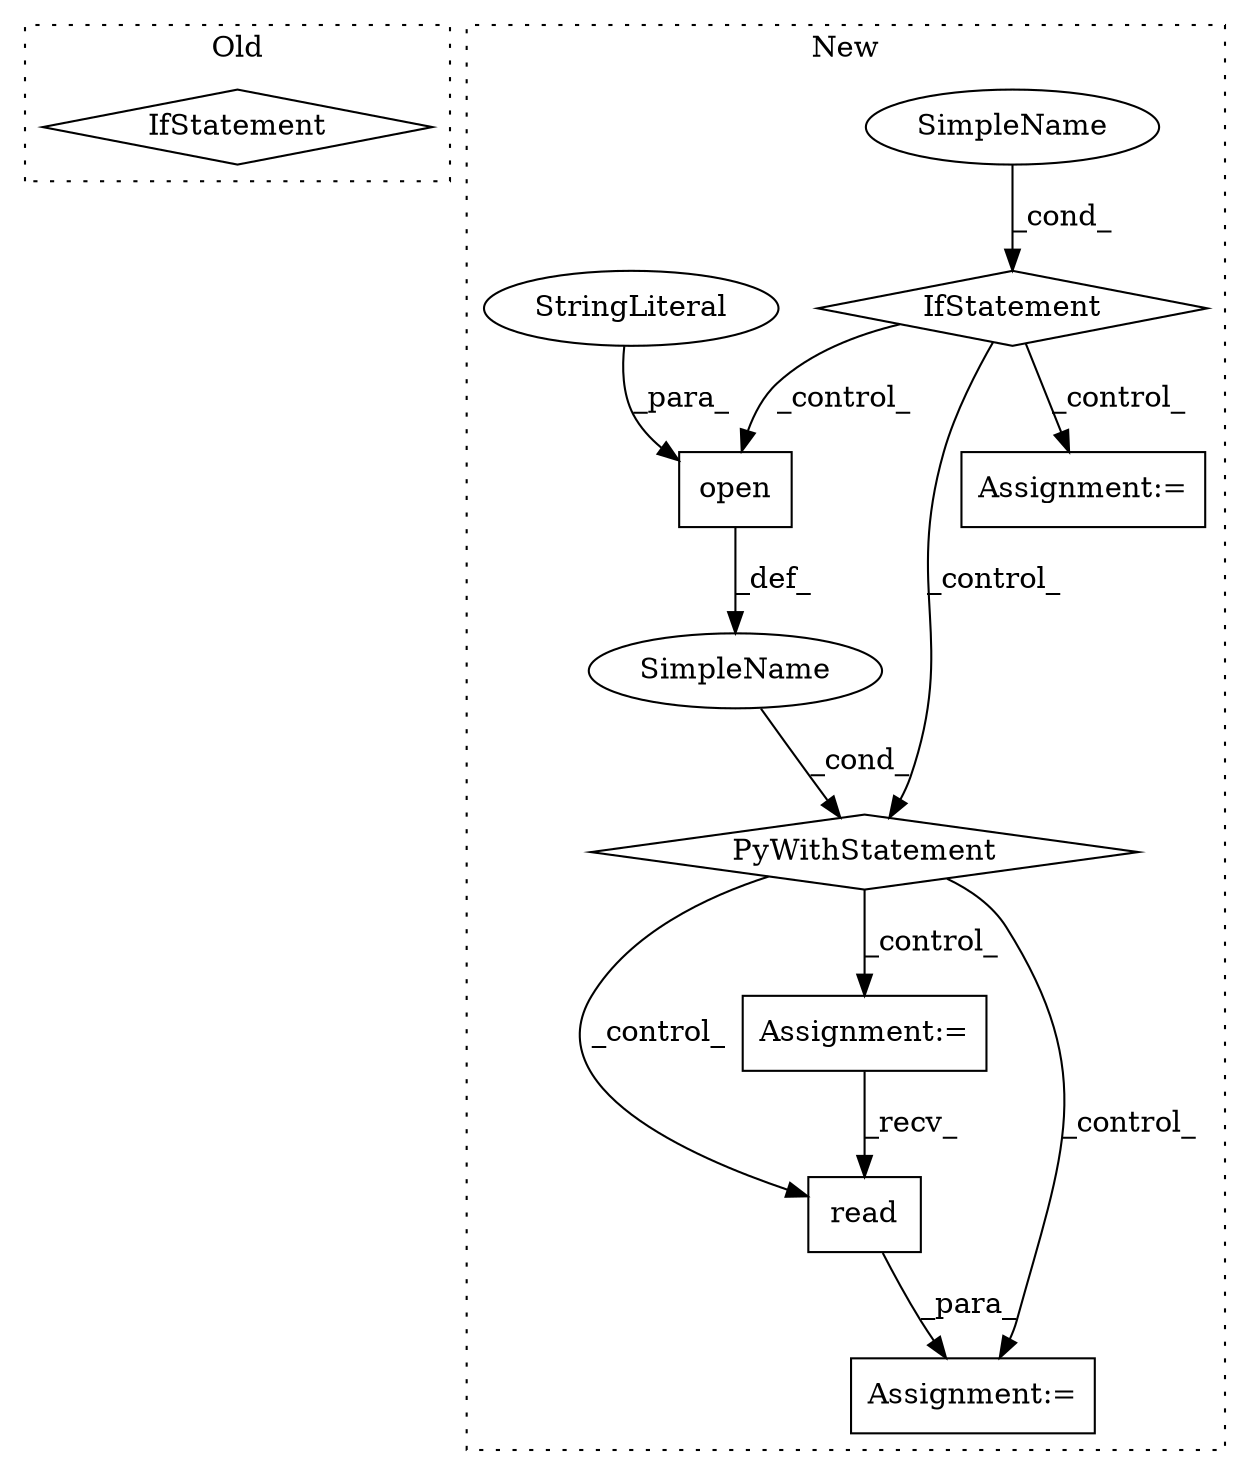 digraph G {
subgraph cluster0 {
1 [label="IfStatement" a="25" s="1901,1932" l="4,2" shape="diamond"];
label = "Old";
style="dotted";
}
subgraph cluster1 {
2 [label="read" a="32" s="2301" l="6" shape="box"];
3 [label="Assignment:=" a="7" s="2292" l="37" shape="box"];
4 [label="SimpleName" a="42" s="" l="" shape="ellipse"];
5 [label="PyWithStatement" a="104" s="2099,2141" l="10,2" shape="diamond"];
6 [label="Assignment:=" a="7" s="2160" l="1" shape="box"];
7 [label="open" a="32" s="2109,2140" l="5,1" shape="box"];
8 [label="StringLiteral" a="45" s="2137" l="3" shape="ellipse"];
9 [label="IfStatement" a="25" s="2002,2033" l="4,2" shape="diamond"];
10 [label="SimpleName" a="42" s="" l="" shape="ellipse"];
11 [label="Assignment:=" a="7" s="2360" l="14" shape="box"];
label = "New";
style="dotted";
}
2 -> 3 [label="_para_"];
4 -> 5 [label="_cond_"];
5 -> 3 [label="_control_"];
5 -> 6 [label="_control_"];
5 -> 2 [label="_control_"];
6 -> 2 [label="_recv_"];
7 -> 4 [label="_def_"];
8 -> 7 [label="_para_"];
9 -> 11 [label="_control_"];
9 -> 7 [label="_control_"];
9 -> 5 [label="_control_"];
10 -> 9 [label="_cond_"];
}